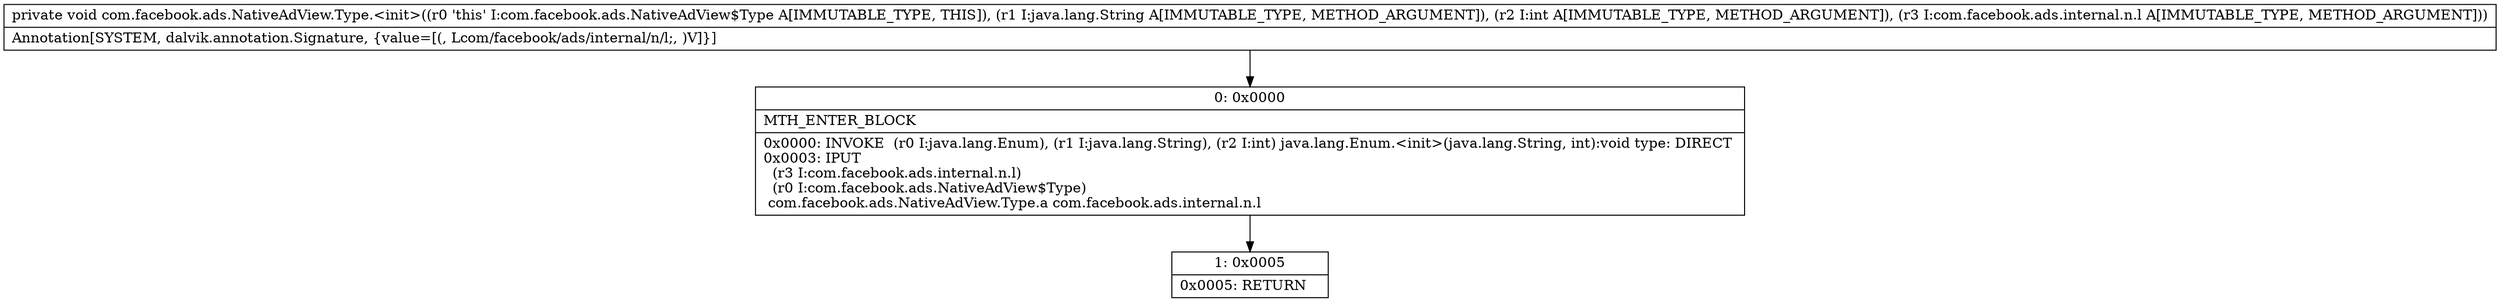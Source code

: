 digraph "CFG forcom.facebook.ads.NativeAdView.Type.\<init\>(Ljava\/lang\/String;ILcom\/facebook\/ads\/internal\/n\/l;)V" {
Node_0 [shape=record,label="{0\:\ 0x0000|MTH_ENTER_BLOCK\l|0x0000: INVOKE  (r0 I:java.lang.Enum), (r1 I:java.lang.String), (r2 I:int) java.lang.Enum.\<init\>(java.lang.String, int):void type: DIRECT \l0x0003: IPUT  \l  (r3 I:com.facebook.ads.internal.n.l)\l  (r0 I:com.facebook.ads.NativeAdView$Type)\l com.facebook.ads.NativeAdView.Type.a com.facebook.ads.internal.n.l \l}"];
Node_1 [shape=record,label="{1\:\ 0x0005|0x0005: RETURN   \l}"];
MethodNode[shape=record,label="{private void com.facebook.ads.NativeAdView.Type.\<init\>((r0 'this' I:com.facebook.ads.NativeAdView$Type A[IMMUTABLE_TYPE, THIS]), (r1 I:java.lang.String A[IMMUTABLE_TYPE, METHOD_ARGUMENT]), (r2 I:int A[IMMUTABLE_TYPE, METHOD_ARGUMENT]), (r3 I:com.facebook.ads.internal.n.l A[IMMUTABLE_TYPE, METHOD_ARGUMENT]))  | Annotation[SYSTEM, dalvik.annotation.Signature, \{value=[(, Lcom\/facebook\/ads\/internal\/n\/l;, )V]\}]\l}"];
MethodNode -> Node_0;
Node_0 -> Node_1;
}

